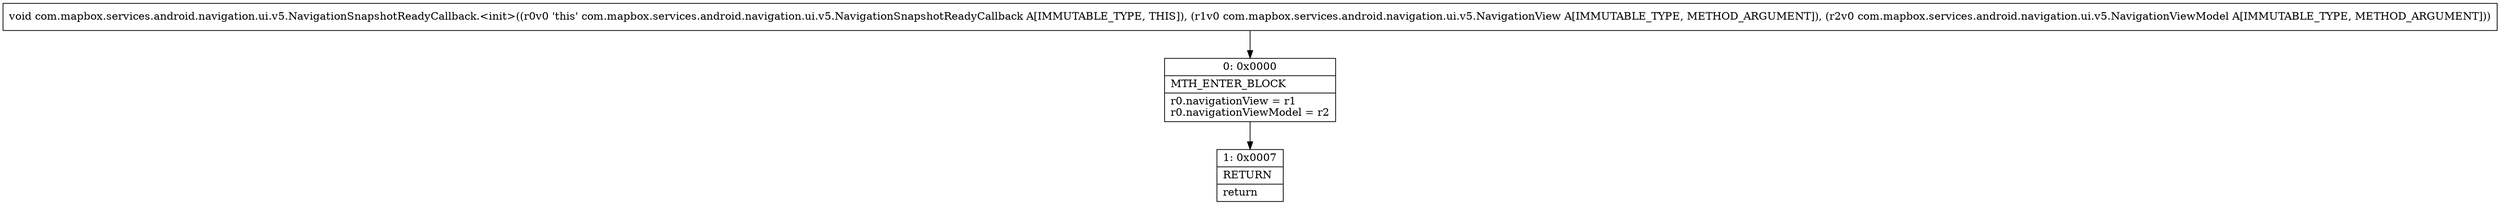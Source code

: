 digraph "CFG forcom.mapbox.services.android.navigation.ui.v5.NavigationSnapshotReadyCallback.\<init\>(Lcom\/mapbox\/services\/android\/navigation\/ui\/v5\/NavigationView;Lcom\/mapbox\/services\/android\/navigation\/ui\/v5\/NavigationViewModel;)V" {
Node_0 [shape=record,label="{0\:\ 0x0000|MTH_ENTER_BLOCK\l|r0.navigationView = r1\lr0.navigationViewModel = r2\l}"];
Node_1 [shape=record,label="{1\:\ 0x0007|RETURN\l|return\l}"];
MethodNode[shape=record,label="{void com.mapbox.services.android.navigation.ui.v5.NavigationSnapshotReadyCallback.\<init\>((r0v0 'this' com.mapbox.services.android.navigation.ui.v5.NavigationSnapshotReadyCallback A[IMMUTABLE_TYPE, THIS]), (r1v0 com.mapbox.services.android.navigation.ui.v5.NavigationView A[IMMUTABLE_TYPE, METHOD_ARGUMENT]), (r2v0 com.mapbox.services.android.navigation.ui.v5.NavigationViewModel A[IMMUTABLE_TYPE, METHOD_ARGUMENT])) }"];
MethodNode -> Node_0;
Node_0 -> Node_1;
}

